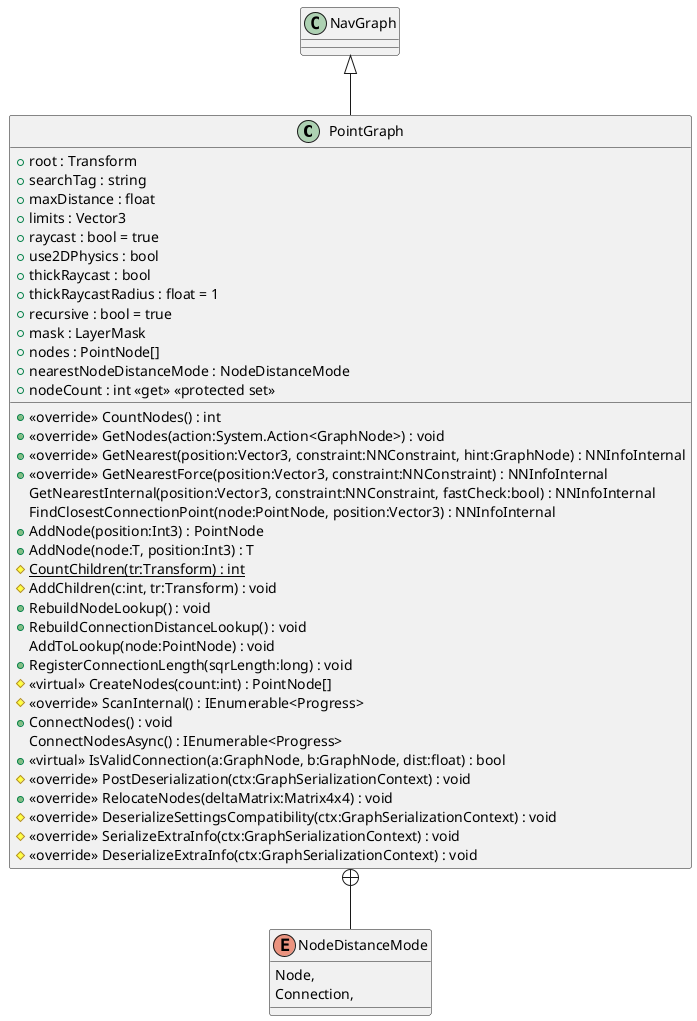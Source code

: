 @startuml
class PointGraph {
    + root : Transform
    + searchTag : string
    + maxDistance : float
    + limits : Vector3
    + raycast : bool = true
    + use2DPhysics : bool
    + thickRaycast : bool
    + thickRaycastRadius : float = 1
    + recursive : bool = true
    + mask : LayerMask
    + nodes : PointNode[]
    + nearestNodeDistanceMode : NodeDistanceMode
    + nodeCount : int <<get>> <<protected set>>
    + <<override>> CountNodes() : int
    + <<override>> GetNodes(action:System.Action<GraphNode>) : void
    + <<override>> GetNearest(position:Vector3, constraint:NNConstraint, hint:GraphNode) : NNInfoInternal
    + <<override>> GetNearestForce(position:Vector3, constraint:NNConstraint) : NNInfoInternal
    GetNearestInternal(position:Vector3, constraint:NNConstraint, fastCheck:bool) : NNInfoInternal
    FindClosestConnectionPoint(node:PointNode, position:Vector3) : NNInfoInternal
    + AddNode(position:Int3) : PointNode
    + AddNode(node:T, position:Int3) : T
    # {static} CountChildren(tr:Transform) : int
    # AddChildren(c:int, tr:Transform) : void
    + RebuildNodeLookup() : void
    + RebuildConnectionDistanceLookup() : void
    AddToLookup(node:PointNode) : void
    + RegisterConnectionLength(sqrLength:long) : void
    # <<virtual>> CreateNodes(count:int) : PointNode[]
    # <<override>> ScanInternal() : IEnumerable<Progress>
    + ConnectNodes() : void
    ConnectNodesAsync() : IEnumerable<Progress>
    + <<virtual>> IsValidConnection(a:GraphNode, b:GraphNode, dist:float) : bool
    # <<override>> PostDeserialization(ctx:GraphSerializationContext) : void
    + <<override>> RelocateNodes(deltaMatrix:Matrix4x4) : void
    # <<override>> DeserializeSettingsCompatibility(ctx:GraphSerializationContext) : void
    # <<override>> SerializeExtraInfo(ctx:GraphSerializationContext) : void
    # <<override>> DeserializeExtraInfo(ctx:GraphSerializationContext) : void
}
enum NodeDistanceMode {
    Node,
    Connection,
}
NavGraph <|-- PointGraph
PointGraph +-- NodeDistanceMode
@enduml
